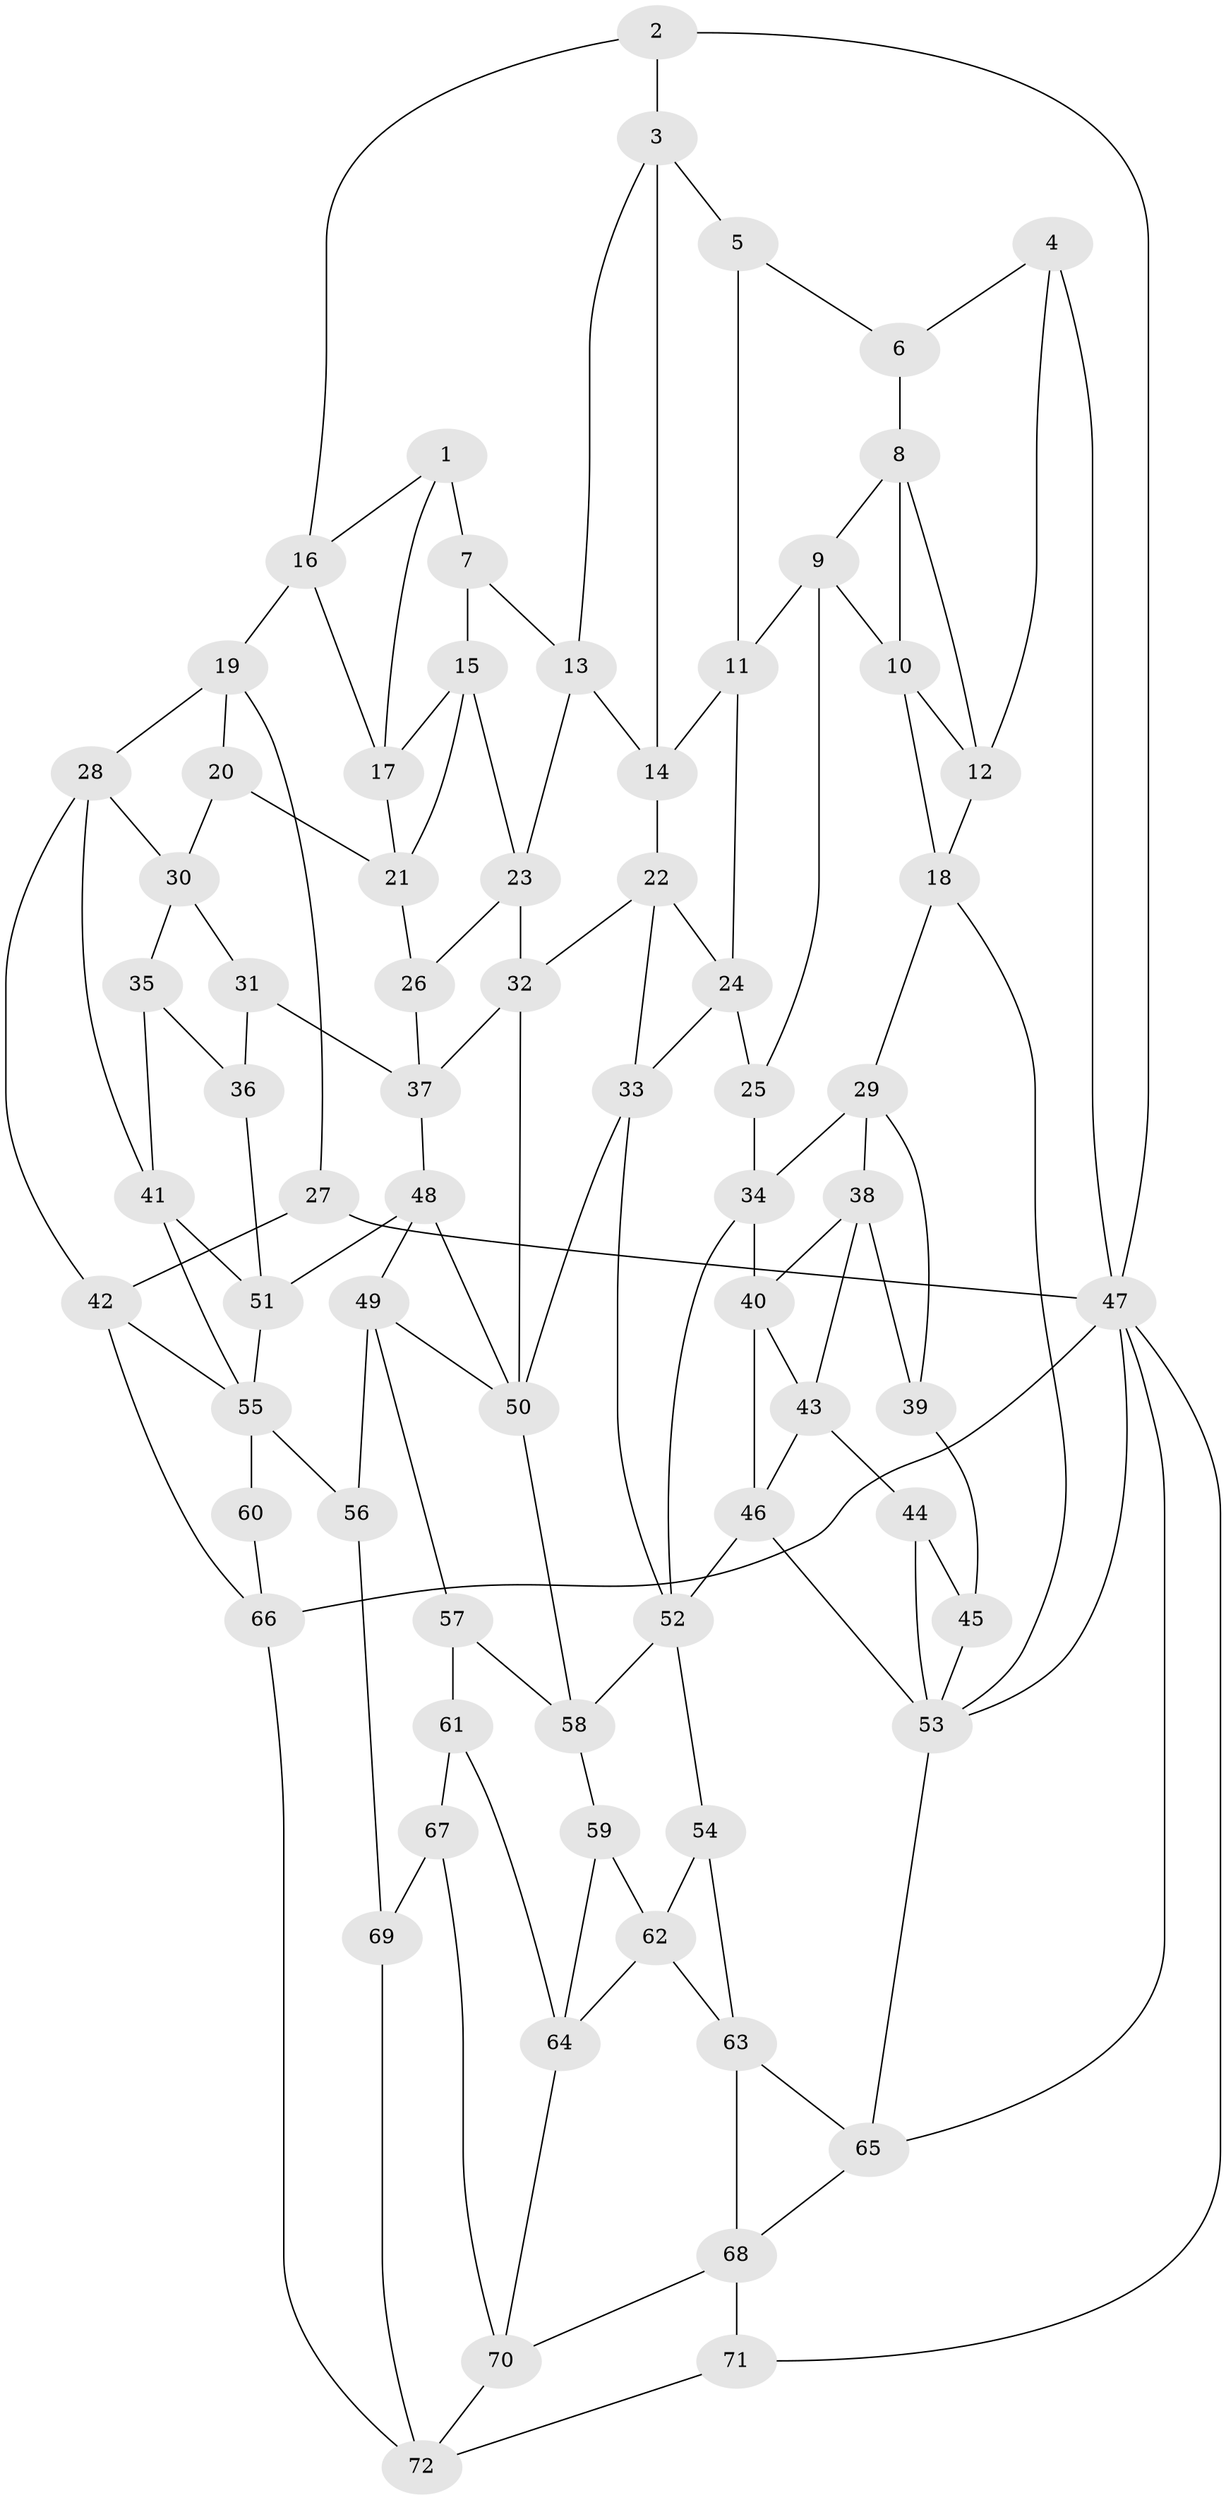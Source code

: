 // original degree distribution, {3: 0.020833333333333332, 4: 0.2152777777777778, 5: 0.5486111111111112, 6: 0.2152777777777778}
// Generated by graph-tools (version 1.1) at 2025/27/03/09/25 03:27:16]
// undirected, 72 vertices, 135 edges
graph export_dot {
graph [start="1"]
  node [color=gray90,style=filled];
  1;
  2;
  3;
  4;
  5;
  6;
  7;
  8;
  9;
  10;
  11;
  12;
  13;
  14;
  15;
  16;
  17;
  18;
  19;
  20;
  21;
  22;
  23;
  24;
  25;
  26;
  27;
  28;
  29;
  30;
  31;
  32;
  33;
  34;
  35;
  36;
  37;
  38;
  39;
  40;
  41;
  42;
  43;
  44;
  45;
  46;
  47;
  48;
  49;
  50;
  51;
  52;
  53;
  54;
  55;
  56;
  57;
  58;
  59;
  60;
  61;
  62;
  63;
  64;
  65;
  66;
  67;
  68;
  69;
  70;
  71;
  72;
  1 -- 7 [weight=2.0];
  1 -- 16 [weight=1.0];
  1 -- 17 [weight=1.0];
  2 -- 3 [weight=1.0];
  2 -- 16 [weight=1.0];
  2 -- 47 [weight=1.0];
  3 -- 5 [weight=1.0];
  3 -- 13 [weight=1.0];
  3 -- 14 [weight=1.0];
  4 -- 6 [weight=1.0];
  4 -- 12 [weight=1.0];
  4 -- 47 [weight=2.0];
  5 -- 6 [weight=1.0];
  5 -- 11 [weight=1.0];
  6 -- 8 [weight=1.0];
  7 -- 13 [weight=1.0];
  7 -- 15 [weight=1.0];
  8 -- 9 [weight=1.0];
  8 -- 10 [weight=1.0];
  8 -- 12 [weight=1.0];
  9 -- 10 [weight=1.0];
  9 -- 11 [weight=1.0];
  9 -- 25 [weight=1.0];
  10 -- 12 [weight=1.0];
  10 -- 18 [weight=1.0];
  11 -- 14 [weight=1.0];
  11 -- 24 [weight=1.0];
  12 -- 18 [weight=1.0];
  13 -- 14 [weight=1.0];
  13 -- 23 [weight=1.0];
  14 -- 22 [weight=1.0];
  15 -- 17 [weight=1.0];
  15 -- 21 [weight=1.0];
  15 -- 23 [weight=1.0];
  16 -- 17 [weight=1.0];
  16 -- 19 [weight=1.0];
  17 -- 21 [weight=1.0];
  18 -- 29 [weight=1.0];
  18 -- 53 [weight=1.0];
  19 -- 20 [weight=1.0];
  19 -- 27 [weight=1.0];
  19 -- 28 [weight=1.0];
  20 -- 21 [weight=1.0];
  20 -- 30 [weight=1.0];
  21 -- 26 [weight=1.0];
  22 -- 24 [weight=1.0];
  22 -- 32 [weight=1.0];
  22 -- 33 [weight=1.0];
  23 -- 26 [weight=1.0];
  23 -- 32 [weight=1.0];
  24 -- 25 [weight=1.0];
  24 -- 33 [weight=1.0];
  25 -- 34 [weight=1.0];
  26 -- 37 [weight=1.0];
  27 -- 42 [weight=1.0];
  27 -- 47 [weight=2.0];
  28 -- 30 [weight=1.0];
  28 -- 41 [weight=1.0];
  28 -- 42 [weight=1.0];
  29 -- 34 [weight=1.0];
  29 -- 38 [weight=1.0];
  29 -- 39 [weight=1.0];
  30 -- 31 [weight=1.0];
  30 -- 35 [weight=1.0];
  31 -- 36 [weight=2.0];
  31 -- 37 [weight=1.0];
  32 -- 37 [weight=1.0];
  32 -- 50 [weight=1.0];
  33 -- 50 [weight=1.0];
  33 -- 52 [weight=1.0];
  34 -- 40 [weight=1.0];
  34 -- 52 [weight=1.0];
  35 -- 36 [weight=1.0];
  35 -- 41 [weight=1.0];
  36 -- 51 [weight=1.0];
  37 -- 48 [weight=1.0];
  38 -- 39 [weight=1.0];
  38 -- 40 [weight=1.0];
  38 -- 43 [weight=1.0];
  39 -- 45 [weight=2.0];
  40 -- 43 [weight=1.0];
  40 -- 46 [weight=1.0];
  41 -- 51 [weight=1.0];
  41 -- 55 [weight=1.0];
  42 -- 55 [weight=1.0];
  42 -- 66 [weight=1.0];
  43 -- 44 [weight=1.0];
  43 -- 46 [weight=1.0];
  44 -- 45 [weight=1.0];
  44 -- 53 [weight=1.0];
  45 -- 53 [weight=1.0];
  46 -- 52 [weight=1.0];
  46 -- 53 [weight=1.0];
  47 -- 53 [weight=1.0];
  47 -- 65 [weight=1.0];
  47 -- 66 [weight=1.0];
  47 -- 71 [weight=1.0];
  48 -- 49 [weight=1.0];
  48 -- 50 [weight=1.0];
  48 -- 51 [weight=2.0];
  49 -- 50 [weight=1.0];
  49 -- 56 [weight=1.0];
  49 -- 57 [weight=1.0];
  50 -- 58 [weight=1.0];
  51 -- 55 [weight=1.0];
  52 -- 54 [weight=1.0];
  52 -- 58 [weight=1.0];
  53 -- 65 [weight=1.0];
  54 -- 62 [weight=1.0];
  54 -- 63 [weight=1.0];
  55 -- 56 [weight=1.0];
  55 -- 60 [weight=2.0];
  56 -- 69 [weight=1.0];
  57 -- 58 [weight=1.0];
  57 -- 61 [weight=2.0];
  58 -- 59 [weight=1.0];
  59 -- 62 [weight=1.0];
  59 -- 64 [weight=1.0];
  60 -- 66 [weight=1.0];
  61 -- 64 [weight=1.0];
  61 -- 67 [weight=1.0];
  62 -- 63 [weight=1.0];
  62 -- 64 [weight=1.0];
  63 -- 65 [weight=1.0];
  63 -- 68 [weight=1.0];
  64 -- 70 [weight=1.0];
  65 -- 68 [weight=1.0];
  66 -- 72 [weight=1.0];
  67 -- 69 [weight=2.0];
  67 -- 70 [weight=1.0];
  68 -- 70 [weight=1.0];
  68 -- 71 [weight=1.0];
  69 -- 72 [weight=1.0];
  70 -- 72 [weight=1.0];
  71 -- 72 [weight=1.0];
}
